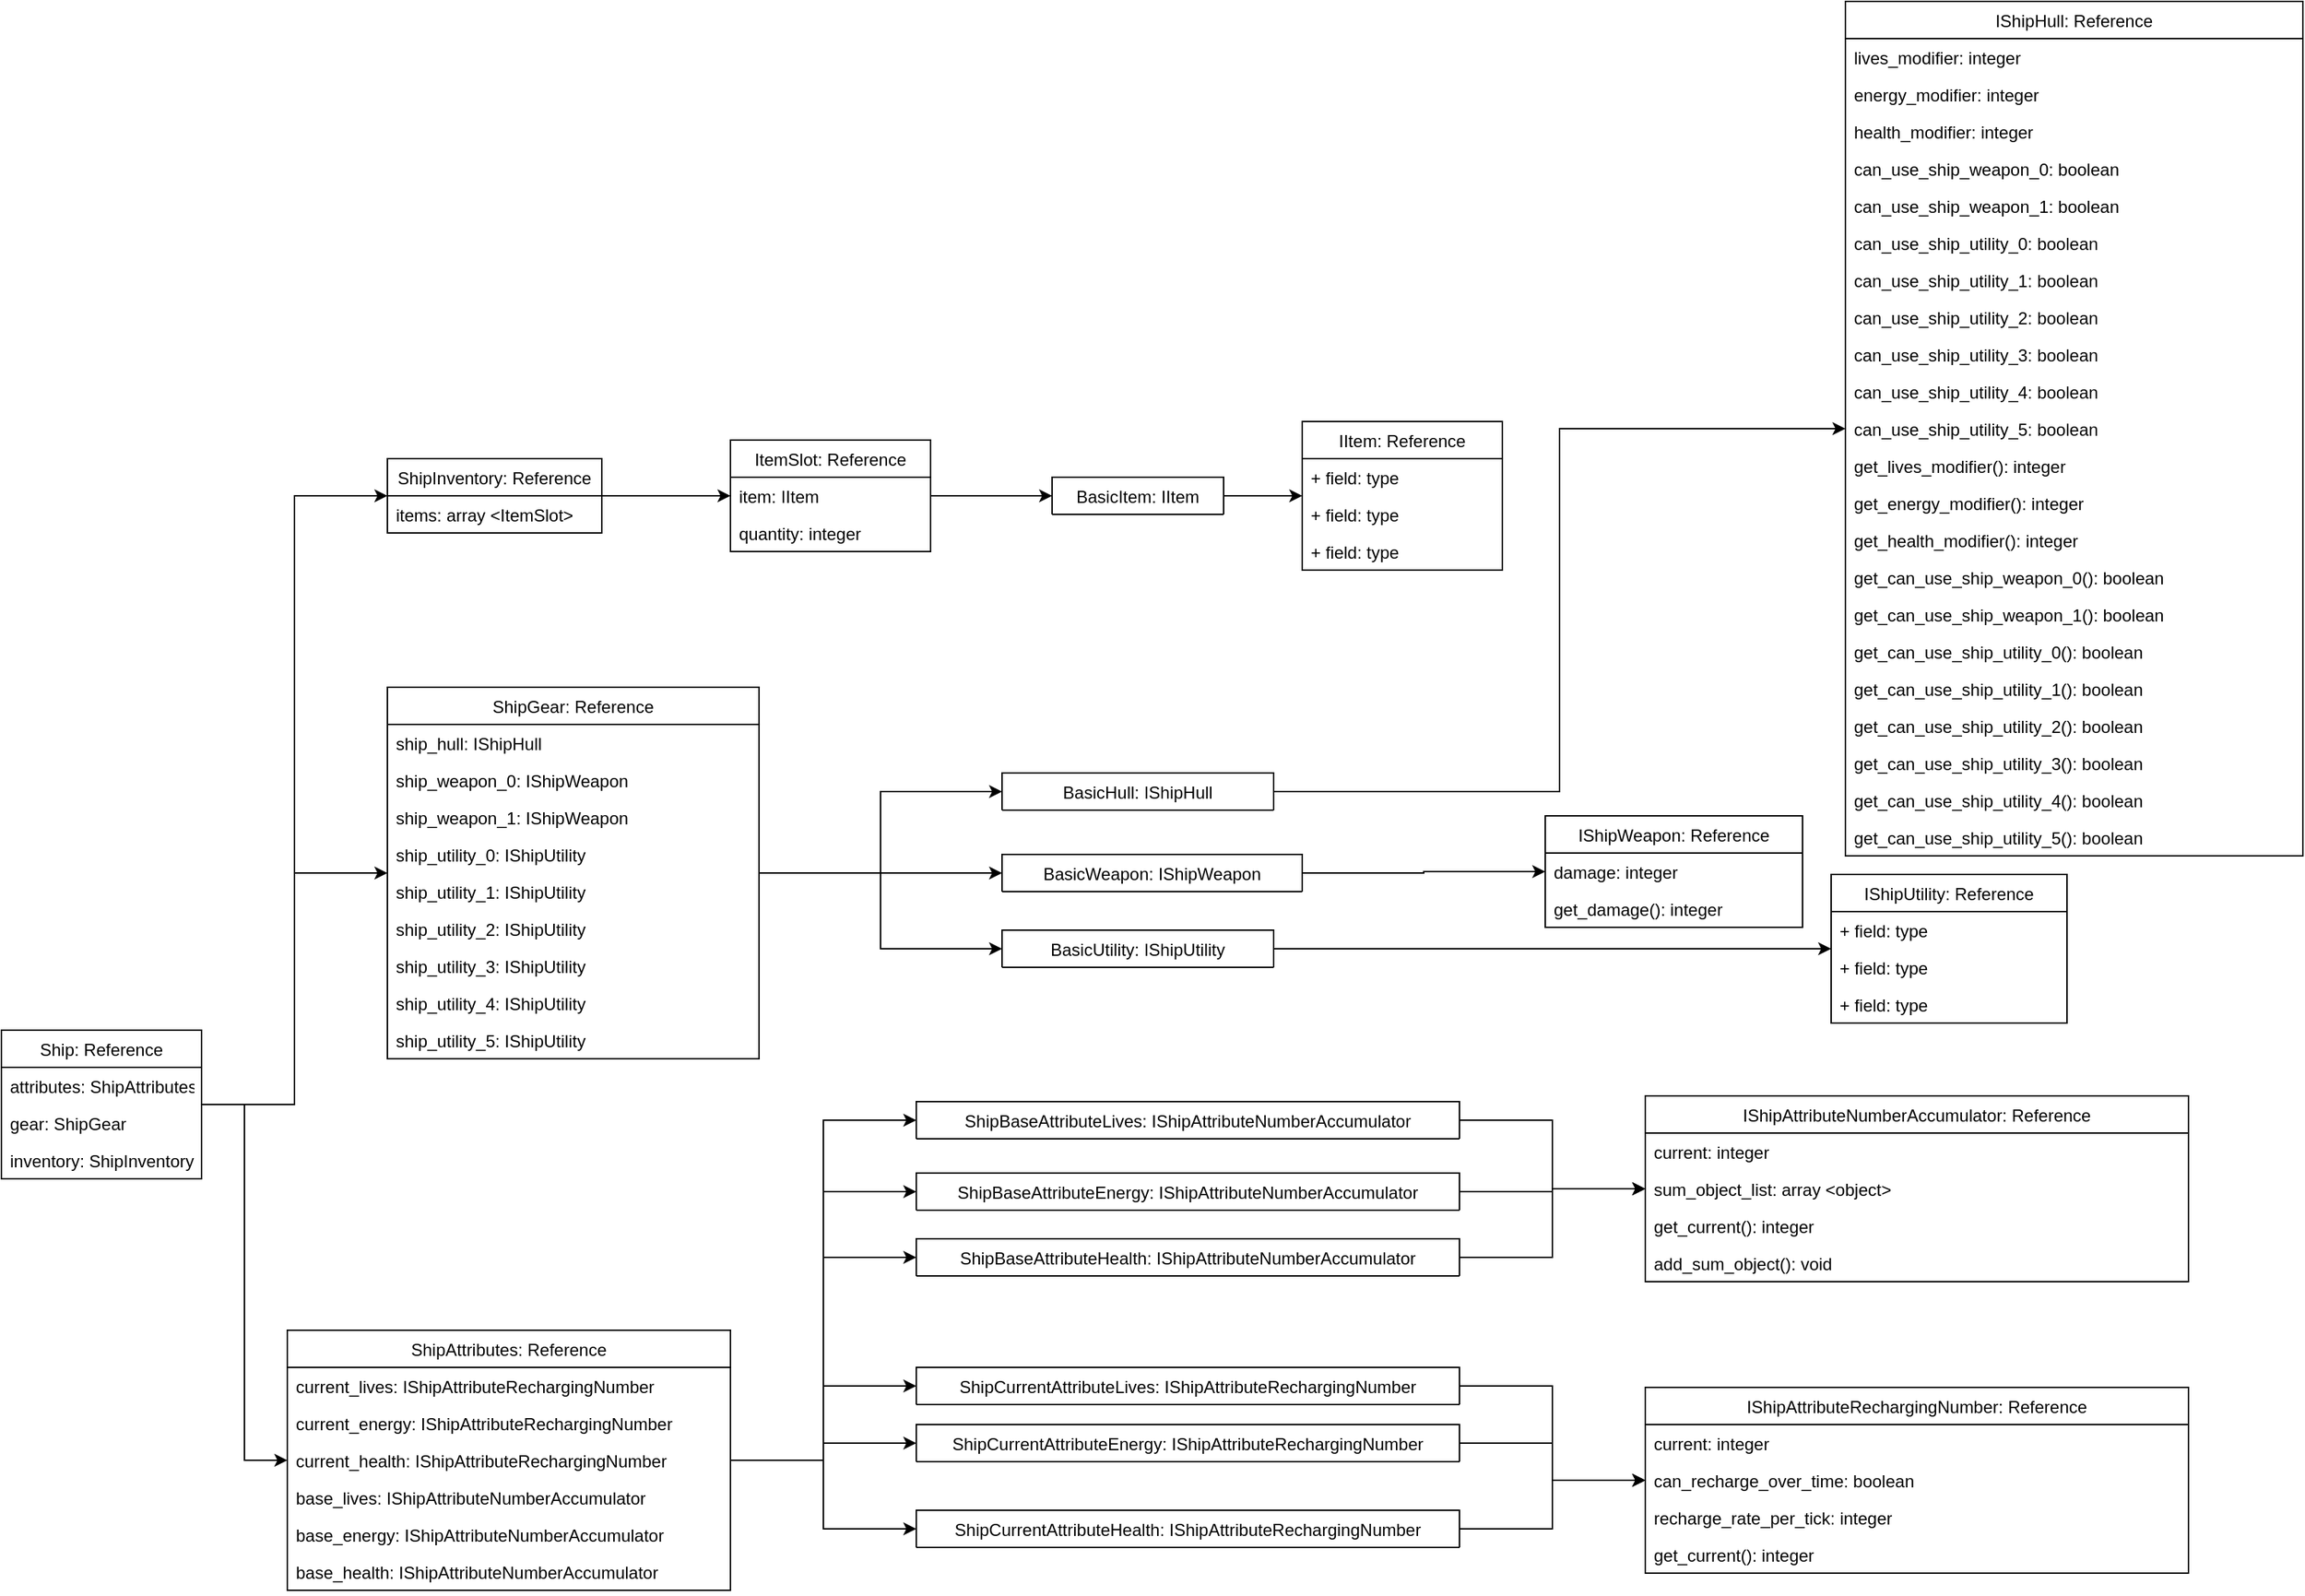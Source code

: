<mxfile version="14.1.8" type="device"><diagram id="8zqfVnAQ-ARmHj-gf_6t" name="Page-1"><mxGraphModel dx="1086" dy="2066" grid="1" gridSize="10" guides="1" tooltips="1" connect="1" arrows="1" fold="1" page="1" pageScale="1" pageWidth="850" pageHeight="1100" math="0" shadow="0"><root><mxCell id="0"/><mxCell id="1" parent="0"/><mxCell id="THLZNy31nj5_MkAx_oi_-53" style="edgeStyle=orthogonalEdgeStyle;rounded=0;orthogonalLoop=1;jettySize=auto;html=1;exitX=1;exitY=0.5;exitDx=0;exitDy=0;entryX=0;entryY=0.5;entryDx=0;entryDy=0;" parent="1" source="THLZNy31nj5_MkAx_oi_-31" target="THLZNy31nj5_MkAx_oi_-37" edge="1"><mxGeometry relative="1" as="geometry"/></mxCell><mxCell id="THLZNy31nj5_MkAx_oi_-54" style="edgeStyle=orthogonalEdgeStyle;rounded=0;orthogonalLoop=1;jettySize=auto;html=1;exitX=1;exitY=0.5;exitDx=0;exitDy=0;entryX=0;entryY=0.5;entryDx=0;entryDy=0;" parent="1" source="THLZNy31nj5_MkAx_oi_-31" target="THLZNy31nj5_MkAx_oi_-41" edge="1"><mxGeometry relative="1" as="geometry"/></mxCell><mxCell id="THLZNy31nj5_MkAx_oi_-55" style="edgeStyle=orthogonalEdgeStyle;rounded=0;orthogonalLoop=1;jettySize=auto;html=1;exitX=1;exitY=0.5;exitDx=0;exitDy=0;entryX=0;entryY=0.5;entryDx=0;entryDy=0;" parent="1" source="THLZNy31nj5_MkAx_oi_-31" target="THLZNy31nj5_MkAx_oi_-45" edge="1"><mxGeometry relative="1" as="geometry"/></mxCell><mxCell id="THLZNy31nj5_MkAx_oi_-121" style="edgeStyle=orthogonalEdgeStyle;rounded=0;orthogonalLoop=1;jettySize=auto;html=1;exitX=1;exitY=0.5;exitDx=0;exitDy=0;entryX=0;entryY=0.5;entryDx=0;entryDy=0;" parent="1" source="THLZNy31nj5_MkAx_oi_-31" target="THLZNy31nj5_MkAx_oi_-106" edge="1"><mxGeometry relative="1" as="geometry"/></mxCell><mxCell id="THLZNy31nj5_MkAx_oi_-122" style="edgeStyle=orthogonalEdgeStyle;rounded=0;orthogonalLoop=1;jettySize=auto;html=1;exitX=1;exitY=0.5;exitDx=0;exitDy=0;entryX=0;entryY=0.5;entryDx=0;entryDy=0;" parent="1" source="THLZNy31nj5_MkAx_oi_-31" target="THLZNy31nj5_MkAx_oi_-111" edge="1"><mxGeometry relative="1" as="geometry"/></mxCell><mxCell id="THLZNy31nj5_MkAx_oi_-123" style="edgeStyle=orthogonalEdgeStyle;rounded=0;orthogonalLoop=1;jettySize=auto;html=1;exitX=1;exitY=0.5;exitDx=0;exitDy=0;entryX=0;entryY=0.5;entryDx=0;entryDy=0;" parent="1" source="THLZNy31nj5_MkAx_oi_-31" target="THLZNy31nj5_MkAx_oi_-116" edge="1"><mxGeometry relative="1" as="geometry"/></mxCell><mxCell id="THLZNy31nj5_MkAx_oi_-31" value="ShipAttributes: Reference" style="swimlane;fontStyle=0;childLayout=stackLayout;horizontal=1;startSize=26;fillColor=none;horizontalStack=0;resizeParent=1;resizeParentMax=0;resizeLast=0;collapsible=1;marginBottom=0;" parent="1" vertex="1"><mxGeometry x="250" y="240" width="310" height="182" as="geometry"><mxRectangle x="250" y="240" width="170" height="26" as="alternateBounds"/></mxGeometry></mxCell><mxCell id="THLZNy31nj5_MkAx_oi_-32" value="current_lives: IShipAttributeRechargingNumber" style="text;strokeColor=none;fillColor=none;align=left;verticalAlign=top;spacingLeft=4;spacingRight=4;overflow=hidden;rotatable=0;points=[[0,0.5],[1,0.5]];portConstraint=eastwest;" parent="THLZNy31nj5_MkAx_oi_-31" vertex="1"><mxGeometry y="26" width="310" height="26" as="geometry"/></mxCell><mxCell id="THLZNy31nj5_MkAx_oi_-33" value="current_energy: IShipAttributeRechargingNumber" style="text;strokeColor=none;fillColor=none;align=left;verticalAlign=top;spacingLeft=4;spacingRight=4;overflow=hidden;rotatable=0;points=[[0,0.5],[1,0.5]];portConstraint=eastwest;" parent="THLZNy31nj5_MkAx_oi_-31" vertex="1"><mxGeometry y="52" width="310" height="26" as="geometry"/></mxCell><mxCell id="THLZNy31nj5_MkAx_oi_-34" value="current_health: IShipAttributeRechargingNumber" style="text;strokeColor=none;fillColor=none;align=left;verticalAlign=top;spacingLeft=4;spacingRight=4;overflow=hidden;rotatable=0;points=[[0,0.5],[1,0.5]];portConstraint=eastwest;" parent="THLZNy31nj5_MkAx_oi_-31" vertex="1"><mxGeometry y="78" width="310" height="26" as="geometry"/></mxCell><mxCell id="THLZNy31nj5_MkAx_oi_-88" value="base_lives: IShipAttributeNumberAccumulator" style="text;strokeColor=none;fillColor=none;align=left;verticalAlign=top;spacingLeft=4;spacingRight=4;overflow=hidden;rotatable=0;points=[[0,0.5],[1,0.5]];portConstraint=eastwest;" parent="THLZNy31nj5_MkAx_oi_-31" vertex="1"><mxGeometry y="104" width="310" height="26" as="geometry"/></mxCell><mxCell id="THLZNy31nj5_MkAx_oi_-89" value="base_energy: IShipAttributeNumberAccumulator" style="text;strokeColor=none;fillColor=none;align=left;verticalAlign=top;spacingLeft=4;spacingRight=4;overflow=hidden;rotatable=0;points=[[0,0.5],[1,0.5]];portConstraint=eastwest;" parent="THLZNy31nj5_MkAx_oi_-31" vertex="1"><mxGeometry y="130" width="310" height="26" as="geometry"/></mxCell><mxCell id="THLZNy31nj5_MkAx_oi_-90" value="base_health: IShipAttributeNumberAccumulator" style="text;strokeColor=none;fillColor=none;align=left;verticalAlign=top;spacingLeft=4;spacingRight=4;overflow=hidden;rotatable=0;points=[[0,0.5],[1,0.5]];portConstraint=eastwest;" parent="THLZNy31nj5_MkAx_oi_-31" vertex="1"><mxGeometry y="156" width="310" height="26" as="geometry"/></mxCell><mxCell id="THLZNy31nj5_MkAx_oi_-85" style="edgeStyle=orthogonalEdgeStyle;rounded=0;orthogonalLoop=1;jettySize=auto;html=1;exitX=1;exitY=0.5;exitDx=0;exitDy=0;entryX=0;entryY=0.5;entryDx=0;entryDy=0;" parent="1" source="THLZNy31nj5_MkAx_oi_-37" target="THLZNy31nj5_MkAx_oi_-66" edge="1"><mxGeometry relative="1" as="geometry"/></mxCell><mxCell id="THLZNy31nj5_MkAx_oi_-86" style="edgeStyle=orthogonalEdgeStyle;rounded=0;orthogonalLoop=1;jettySize=auto;html=1;exitX=1;exitY=0.5;exitDx=0;exitDy=0;entryX=0;entryY=0.5;entryDx=0;entryDy=0;" parent="1" source="THLZNy31nj5_MkAx_oi_-41" target="THLZNy31nj5_MkAx_oi_-66" edge="1"><mxGeometry relative="1" as="geometry"/></mxCell><mxCell id="THLZNy31nj5_MkAx_oi_-87" style="edgeStyle=orthogonalEdgeStyle;rounded=0;orthogonalLoop=1;jettySize=auto;html=1;exitX=1;exitY=0.5;exitDx=0;exitDy=0;entryX=0;entryY=0.5;entryDx=0;entryDy=0;" parent="1" source="THLZNy31nj5_MkAx_oi_-45" target="THLZNy31nj5_MkAx_oi_-66" edge="1"><mxGeometry relative="1" as="geometry"/></mxCell><mxCell id="THLZNy31nj5_MkAx_oi_-50" style="edgeStyle=orthogonalEdgeStyle;rounded=0;orthogonalLoop=1;jettySize=auto;html=1;exitX=1;exitY=0.5;exitDx=0;exitDy=0;entryX=0;entryY=0.5;entryDx=0;entryDy=0;" parent="1" source="THLZNy31nj5_MkAx_oi_-19" target="THLZNy31nj5_MkAx_oi_-23" edge="1"><mxGeometry relative="1" as="geometry"/></mxCell><mxCell id="THLZNy31nj5_MkAx_oi_-51" style="edgeStyle=orthogonalEdgeStyle;rounded=0;orthogonalLoop=1;jettySize=auto;html=1;exitX=1;exitY=0.5;exitDx=0;exitDy=0;entryX=0;entryY=0.5;entryDx=0;entryDy=0;" parent="1" source="THLZNy31nj5_MkAx_oi_-19" target="THLZNy31nj5_MkAx_oi_-27" edge="1"><mxGeometry relative="1" as="geometry"/></mxCell><mxCell id="THLZNy31nj5_MkAx_oi_-52" style="edgeStyle=orthogonalEdgeStyle;rounded=0;orthogonalLoop=1;jettySize=auto;html=1;exitX=1;exitY=0.5;exitDx=0;exitDy=0;entryX=0;entryY=0.5;entryDx=0;entryDy=0;" parent="1" source="THLZNy31nj5_MkAx_oi_-19" target="THLZNy31nj5_MkAx_oi_-31" edge="1"><mxGeometry relative="1" as="geometry"/></mxCell><mxCell id="THLZNy31nj5_MkAx_oi_-19" value="Ship: Reference" style="swimlane;fontStyle=0;childLayout=stackLayout;horizontal=1;startSize=26;fillColor=none;horizontalStack=0;resizeParent=1;resizeParentMax=0;resizeLast=0;collapsible=1;marginBottom=0;" parent="1" vertex="1"><mxGeometry x="50" y="30" width="140" height="104" as="geometry"><mxRectangle x="50" y="30" width="60" height="26" as="alternateBounds"/></mxGeometry></mxCell><mxCell id="THLZNy31nj5_MkAx_oi_-20" value="attributes: ShipAttributes" style="text;strokeColor=none;fillColor=none;align=left;verticalAlign=top;spacingLeft=4;spacingRight=4;overflow=hidden;rotatable=0;points=[[0,0.5],[1,0.5]];portConstraint=eastwest;" parent="THLZNy31nj5_MkAx_oi_-19" vertex="1"><mxGeometry y="26" width="140" height="26" as="geometry"/></mxCell><mxCell id="THLZNy31nj5_MkAx_oi_-21" value="gear: ShipGear" style="text;strokeColor=none;fillColor=none;align=left;verticalAlign=top;spacingLeft=4;spacingRight=4;overflow=hidden;rotatable=0;points=[[0,0.5],[1,0.5]];portConstraint=eastwest;" parent="THLZNy31nj5_MkAx_oi_-19" vertex="1"><mxGeometry y="52" width="140" height="26" as="geometry"/></mxCell><mxCell id="THLZNy31nj5_MkAx_oi_-22" value="inventory: ShipInventory" style="text;strokeColor=none;fillColor=none;align=left;verticalAlign=top;spacingLeft=4;spacingRight=4;overflow=hidden;rotatable=0;points=[[0,0.5],[1,0.5]];portConstraint=eastwest;" parent="THLZNy31nj5_MkAx_oi_-19" vertex="1"><mxGeometry y="78" width="140" height="26" as="geometry"/></mxCell><mxCell id="THLZNy31nj5_MkAx_oi_-124" style="edgeStyle=orthogonalEdgeStyle;rounded=0;orthogonalLoop=1;jettySize=auto;html=1;exitX=1;exitY=0.5;exitDx=0;exitDy=0;entryX=0;entryY=0.5;entryDx=0;entryDy=0;" parent="1" source="THLZNy31nj5_MkAx_oi_-106" target="THLZNy31nj5_MkAx_oi_-76" edge="1"><mxGeometry relative="1" as="geometry"/></mxCell><mxCell id="THLZNy31nj5_MkAx_oi_-125" style="edgeStyle=orthogonalEdgeStyle;rounded=0;orthogonalLoop=1;jettySize=auto;html=1;exitX=1;exitY=0.5;exitDx=0;exitDy=0;entryX=0;entryY=0.5;entryDx=0;entryDy=0;" parent="1" source="THLZNy31nj5_MkAx_oi_-111" target="THLZNy31nj5_MkAx_oi_-76" edge="1"><mxGeometry relative="1" as="geometry"/></mxCell><mxCell id="THLZNy31nj5_MkAx_oi_-126" style="edgeStyle=orthogonalEdgeStyle;rounded=0;orthogonalLoop=1;jettySize=auto;html=1;exitX=1;exitY=0.5;exitDx=0;exitDy=0;entryX=0;entryY=0.5;entryDx=0;entryDy=0;" parent="1" source="THLZNy31nj5_MkAx_oi_-116" target="THLZNy31nj5_MkAx_oi_-76" edge="1"><mxGeometry relative="1" as="geometry"/></mxCell><mxCell id="THLZNy31nj5_MkAx_oi_-45" value="ShipCurrentAttributeHealth: IShipAttributeRechargingNumber" style="swimlane;fontStyle=0;childLayout=stackLayout;horizontal=1;startSize=26;fillColor=none;horizontalStack=0;resizeParent=1;resizeParentMax=0;resizeLast=0;collapsible=1;marginBottom=0;" parent="1" vertex="1" collapsed="1"><mxGeometry x="690" y="366" width="380" height="26" as="geometry"><mxRectangle x="690" y="498" width="380" height="104" as="alternateBounds"/></mxGeometry></mxCell><mxCell id="THLZNy31nj5_MkAx_oi_-46" value="+ field: type" style="text;strokeColor=none;fillColor=none;align=left;verticalAlign=top;spacingLeft=4;spacingRight=4;overflow=hidden;rotatable=0;points=[[0,0.5],[1,0.5]];portConstraint=eastwest;" parent="THLZNy31nj5_MkAx_oi_-45" vertex="1"><mxGeometry y="26" width="380" height="26" as="geometry"/></mxCell><mxCell id="THLZNy31nj5_MkAx_oi_-47" value="+ field: type" style="text;strokeColor=none;fillColor=none;align=left;verticalAlign=top;spacingLeft=4;spacingRight=4;overflow=hidden;rotatable=0;points=[[0,0.5],[1,0.5]];portConstraint=eastwest;" parent="THLZNy31nj5_MkAx_oi_-45" vertex="1"><mxGeometry y="52" width="380" height="26" as="geometry"/></mxCell><mxCell id="THLZNy31nj5_MkAx_oi_-48" value="+ field: type" style="text;strokeColor=none;fillColor=none;align=left;verticalAlign=top;spacingLeft=4;spacingRight=4;overflow=hidden;rotatable=0;points=[[0,0.5],[1,0.5]];portConstraint=eastwest;" parent="THLZNy31nj5_MkAx_oi_-45" vertex="1"><mxGeometry y="78" width="380" height="26" as="geometry"/></mxCell><mxCell id="THLZNy31nj5_MkAx_oi_-41" value="ShipCurrentAttributeEnergy: IShipAttributeRechargingNumber" style="swimlane;fontStyle=0;childLayout=stackLayout;horizontal=1;startSize=26;fillColor=none;horizontalStack=0;resizeParent=1;resizeParentMax=0;resizeLast=0;collapsible=1;marginBottom=0;" parent="1" vertex="1" collapsed="1"><mxGeometry x="690" y="306" width="380" height="26" as="geometry"><mxRectangle x="690" y="320" width="380" height="104" as="alternateBounds"/></mxGeometry></mxCell><mxCell id="THLZNy31nj5_MkAx_oi_-42" value="+ field: type" style="text;strokeColor=none;fillColor=none;align=left;verticalAlign=top;spacingLeft=4;spacingRight=4;overflow=hidden;rotatable=0;points=[[0,0.5],[1,0.5]];portConstraint=eastwest;" parent="THLZNy31nj5_MkAx_oi_-41" vertex="1"><mxGeometry y="26" width="380" height="26" as="geometry"/></mxCell><mxCell id="THLZNy31nj5_MkAx_oi_-43" value="+ field: type" style="text;strokeColor=none;fillColor=none;align=left;verticalAlign=top;spacingLeft=4;spacingRight=4;overflow=hidden;rotatable=0;points=[[0,0.5],[1,0.5]];portConstraint=eastwest;" parent="THLZNy31nj5_MkAx_oi_-41" vertex="1"><mxGeometry y="52" width="380" height="26" as="geometry"/></mxCell><mxCell id="THLZNy31nj5_MkAx_oi_-44" value="+ field: type" style="text;strokeColor=none;fillColor=none;align=left;verticalAlign=top;spacingLeft=4;spacingRight=4;overflow=hidden;rotatable=0;points=[[0,0.5],[1,0.5]];portConstraint=eastwest;" parent="THLZNy31nj5_MkAx_oi_-41" vertex="1"><mxGeometry y="78" width="380" height="26" as="geometry"/></mxCell><mxCell id="THLZNy31nj5_MkAx_oi_-37" value="ShipCurrentAttributeLives: IShipAttributeRechargingNumber" style="swimlane;fontStyle=0;childLayout=stackLayout;horizontal=1;startSize=26;fillColor=none;horizontalStack=0;resizeParent=1;resizeParentMax=0;resizeLast=0;collapsible=1;marginBottom=0;" parent="1" vertex="1" collapsed="1"><mxGeometry x="690" y="266" width="380" height="26" as="geometry"><mxRectangle x="690" y="158" width="380" height="104" as="alternateBounds"/></mxGeometry></mxCell><mxCell id="THLZNy31nj5_MkAx_oi_-38" value="+ field: type" style="text;strokeColor=none;fillColor=none;align=left;verticalAlign=top;spacingLeft=4;spacingRight=4;overflow=hidden;rotatable=0;points=[[0,0.5],[1,0.5]];portConstraint=eastwest;" parent="THLZNy31nj5_MkAx_oi_-37" vertex="1"><mxGeometry y="26" width="380" height="26" as="geometry"/></mxCell><mxCell id="THLZNy31nj5_MkAx_oi_-39" value="+ field: type" style="text;strokeColor=none;fillColor=none;align=left;verticalAlign=top;spacingLeft=4;spacingRight=4;overflow=hidden;rotatable=0;points=[[0,0.5],[1,0.5]];portConstraint=eastwest;" parent="THLZNy31nj5_MkAx_oi_-37" vertex="1"><mxGeometry y="52" width="380" height="26" as="geometry"/></mxCell><mxCell id="THLZNy31nj5_MkAx_oi_-40" value="+ field: type" style="text;strokeColor=none;fillColor=none;align=left;verticalAlign=top;spacingLeft=4;spacingRight=4;overflow=hidden;rotatable=0;points=[[0,0.5],[1,0.5]];portConstraint=eastwest;" parent="THLZNy31nj5_MkAx_oi_-37" vertex="1"><mxGeometry y="78" width="380" height="26" as="geometry"/></mxCell><mxCell id="THLZNy31nj5_MkAx_oi_-76" value="IShipAttributeNumberAccumulator: Reference" style="swimlane;fontStyle=0;childLayout=stackLayout;horizontal=1;startSize=26;fillColor=none;horizontalStack=0;resizeParent=1;resizeParentMax=0;resizeLast=0;collapsible=1;marginBottom=0;" parent="1" vertex="1"><mxGeometry x="1200" y="76" width="380" height="130" as="geometry"><mxRectangle x="1200" y="76" width="380" height="26" as="alternateBounds"/></mxGeometry></mxCell><mxCell id="THLZNy31nj5_MkAx_oi_-157" value="current: integer" style="text;strokeColor=none;fillColor=none;align=left;verticalAlign=top;spacingLeft=4;spacingRight=4;overflow=hidden;rotatable=0;points=[[0,0.5],[1,0.5]];portConstraint=eastwest;" parent="THLZNy31nj5_MkAx_oi_-76" vertex="1"><mxGeometry y="26" width="380" height="26" as="geometry"/></mxCell><mxCell id="THLZNy31nj5_MkAx_oi_-77" value="sum_object_list: array &lt;object&gt;" style="text;strokeColor=none;fillColor=none;align=left;verticalAlign=top;spacingLeft=4;spacingRight=4;overflow=hidden;rotatable=0;points=[[0,0.5],[1,0.5]];portConstraint=eastwest;" parent="THLZNy31nj5_MkAx_oi_-76" vertex="1"><mxGeometry y="52" width="380" height="26" as="geometry"/></mxCell><mxCell id="THLZNy31nj5_MkAx_oi_-79" value="get_current(): integer" style="text;strokeColor=none;fillColor=none;align=left;verticalAlign=top;spacingLeft=4;spacingRight=4;overflow=hidden;rotatable=0;points=[[0,0.5],[1,0.5]];portConstraint=eastwest;" parent="THLZNy31nj5_MkAx_oi_-76" vertex="1"><mxGeometry y="78" width="380" height="26" as="geometry"/></mxCell><mxCell id="THLZNy31nj5_MkAx_oi_-80" value="add_sum_object(): void" style="text;strokeColor=none;fillColor=none;align=left;verticalAlign=top;spacingLeft=4;spacingRight=4;overflow=hidden;rotatable=0;points=[[0,0.5],[1,0.5]];portConstraint=eastwest;" parent="THLZNy31nj5_MkAx_oi_-76" vertex="1"><mxGeometry y="104" width="380" height="26" as="geometry"/></mxCell><mxCell id="THLZNy31nj5_MkAx_oi_-106" value="ShipBaseAttributeHealth: IShipAttributeNumberAccumulator" style="swimlane;fontStyle=0;childLayout=stackLayout;horizontal=1;startSize=26;fillColor=none;horizontalStack=0;resizeParent=1;resizeParentMax=0;resizeLast=0;collapsible=1;marginBottom=0;" parent="1" vertex="1" collapsed="1"><mxGeometry x="690" y="176" width="380" height="26" as="geometry"><mxRectangle x="690" y="-280" width="380" height="104" as="alternateBounds"/></mxGeometry></mxCell><mxCell id="THLZNy31nj5_MkAx_oi_-107" value="+ field: type" style="text;strokeColor=none;fillColor=none;align=left;verticalAlign=top;spacingLeft=4;spacingRight=4;overflow=hidden;rotatable=0;points=[[0,0.5],[1,0.5]];portConstraint=eastwest;" parent="THLZNy31nj5_MkAx_oi_-106" vertex="1"><mxGeometry y="26" width="380" height="26" as="geometry"/></mxCell><mxCell id="THLZNy31nj5_MkAx_oi_-108" value="+ field: type" style="text;strokeColor=none;fillColor=none;align=left;verticalAlign=top;spacingLeft=4;spacingRight=4;overflow=hidden;rotatable=0;points=[[0,0.5],[1,0.5]];portConstraint=eastwest;" parent="THLZNy31nj5_MkAx_oi_-106" vertex="1"><mxGeometry y="52" width="380" height="26" as="geometry"/></mxCell><mxCell id="THLZNy31nj5_MkAx_oi_-109" value="+ field: type" style="text;strokeColor=none;fillColor=none;align=left;verticalAlign=top;spacingLeft=4;spacingRight=4;overflow=hidden;rotatable=0;points=[[0,0.5],[1,0.5]];portConstraint=eastwest;" parent="THLZNy31nj5_MkAx_oi_-106" vertex="1"><mxGeometry y="78" width="380" height="26" as="geometry"/></mxCell><mxCell id="THLZNy31nj5_MkAx_oi_-111" value="ShipBaseAttributeEnergy: IShipAttributeNumberAccumulator" style="swimlane;fontStyle=0;childLayout=stackLayout;horizontal=1;startSize=26;fillColor=none;horizontalStack=0;resizeParent=1;resizeParentMax=0;resizeLast=0;collapsible=1;marginBottom=0;" parent="1" vertex="1" collapsed="1"><mxGeometry x="690" y="130" width="380" height="26" as="geometry"><mxRectangle x="690" y="-420" width="380" height="104" as="alternateBounds"/></mxGeometry></mxCell><mxCell id="THLZNy31nj5_MkAx_oi_-112" value="+ field: type" style="text;strokeColor=none;fillColor=none;align=left;verticalAlign=top;spacingLeft=4;spacingRight=4;overflow=hidden;rotatable=0;points=[[0,0.5],[1,0.5]];portConstraint=eastwest;" parent="THLZNy31nj5_MkAx_oi_-111" vertex="1"><mxGeometry y="26" width="380" height="26" as="geometry"/></mxCell><mxCell id="THLZNy31nj5_MkAx_oi_-113" value="+ field: type" style="text;strokeColor=none;fillColor=none;align=left;verticalAlign=top;spacingLeft=4;spacingRight=4;overflow=hidden;rotatable=0;points=[[0,0.5],[1,0.5]];portConstraint=eastwest;" parent="THLZNy31nj5_MkAx_oi_-111" vertex="1"><mxGeometry y="52" width="380" height="26" as="geometry"/></mxCell><mxCell id="THLZNy31nj5_MkAx_oi_-114" value="+ field: type" style="text;strokeColor=none;fillColor=none;align=left;verticalAlign=top;spacingLeft=4;spacingRight=4;overflow=hidden;rotatable=0;points=[[0,0.5],[1,0.5]];portConstraint=eastwest;" parent="THLZNy31nj5_MkAx_oi_-111" vertex="1"><mxGeometry y="78" width="380" height="26" as="geometry"/></mxCell><mxCell id="THLZNy31nj5_MkAx_oi_-116" value="ShipBaseAttributeLives: IShipAttributeNumberAccumulator" style="swimlane;fontStyle=0;childLayout=stackLayout;horizontal=1;startSize=26;fillColor=none;horizontalStack=0;resizeParent=1;resizeParentMax=0;resizeLast=0;collapsible=1;marginBottom=0;" parent="1" vertex="1" collapsed="1"><mxGeometry x="690" y="80" width="380" height="26" as="geometry"><mxRectangle x="690" y="-560" width="380" height="104" as="alternateBounds"/></mxGeometry></mxCell><mxCell id="THLZNy31nj5_MkAx_oi_-117" value="+ field: type" style="text;strokeColor=none;fillColor=none;align=left;verticalAlign=top;spacingLeft=4;spacingRight=4;overflow=hidden;rotatable=0;points=[[0,0.5],[1,0.5]];portConstraint=eastwest;" parent="THLZNy31nj5_MkAx_oi_-116" vertex="1"><mxGeometry y="26" width="380" height="26" as="geometry"/></mxCell><mxCell id="THLZNy31nj5_MkAx_oi_-118" value="+ field: type" style="text;strokeColor=none;fillColor=none;align=left;verticalAlign=top;spacingLeft=4;spacingRight=4;overflow=hidden;rotatable=0;points=[[0,0.5],[1,0.5]];portConstraint=eastwest;" parent="THLZNy31nj5_MkAx_oi_-116" vertex="1"><mxGeometry y="52" width="380" height="26" as="geometry"/></mxCell><mxCell id="THLZNy31nj5_MkAx_oi_-119" value="+ field: type" style="text;strokeColor=none;fillColor=none;align=left;verticalAlign=top;spacingLeft=4;spacingRight=4;overflow=hidden;rotatable=0;points=[[0,0.5],[1,0.5]];portConstraint=eastwest;" parent="THLZNy31nj5_MkAx_oi_-116" vertex="1"><mxGeometry y="78" width="380" height="26" as="geometry"/></mxCell><mxCell id="THLZNy31nj5_MkAx_oi_-66" value="IShipAttributeRechargingNumber: Reference" style="swimlane;fontStyle=0;childLayout=stackLayout;horizontal=1;startSize=26;fillColor=none;horizontalStack=0;resizeParent=1;resizeParentMax=0;resizeLast=0;collapsible=1;marginBottom=0;" parent="1" vertex="1"><mxGeometry x="1200" y="280" width="380" height="130" as="geometry"><mxRectangle x="1200" y="366" width="380" height="26" as="alternateBounds"/></mxGeometry></mxCell><mxCell id="THLZNy31nj5_MkAx_oi_-158" value="current: integer" style="text;strokeColor=none;fillColor=none;align=left;verticalAlign=top;spacingLeft=4;spacingRight=4;overflow=hidden;rotatable=0;points=[[0,0.5],[1,0.5]];portConstraint=eastwest;" parent="THLZNy31nj5_MkAx_oi_-66" vertex="1"><mxGeometry y="26" width="380" height="26" as="geometry"/></mxCell><mxCell id="THLZNy31nj5_MkAx_oi_-69" value="can_recharge_over_time: boolean" style="text;strokeColor=none;fillColor=none;align=left;verticalAlign=top;spacingLeft=4;spacingRight=4;overflow=hidden;rotatable=0;points=[[0,0.5],[1,0.5]];portConstraint=eastwest;" parent="THLZNy31nj5_MkAx_oi_-66" vertex="1"><mxGeometry y="52" width="380" height="26" as="geometry"/></mxCell><mxCell id="THLZNy31nj5_MkAx_oi_-70" value="recharge_rate_per_tick: integer" style="text;strokeColor=none;fillColor=none;align=left;verticalAlign=top;spacingLeft=4;spacingRight=4;overflow=hidden;rotatable=0;points=[[0,0.5],[1,0.5]];portConstraint=eastwest;" parent="THLZNy31nj5_MkAx_oi_-66" vertex="1"><mxGeometry y="78" width="380" height="26" as="geometry"/></mxCell><mxCell id="THLZNy31nj5_MkAx_oi_-159" value="get_current(): integer" style="text;strokeColor=none;fillColor=none;align=left;verticalAlign=top;spacingLeft=4;spacingRight=4;overflow=hidden;rotatable=0;points=[[0,0.5],[1,0.5]];portConstraint=eastwest;" parent="THLZNy31nj5_MkAx_oi_-66" vertex="1"><mxGeometry y="104" width="380" height="26" as="geometry"/></mxCell><mxCell id="fFfXEPsRiRDa8aExlGZM-11" style="edgeStyle=orthogonalEdgeStyle;rounded=0;orthogonalLoop=1;jettySize=auto;html=1;exitX=1;exitY=0.5;exitDx=0;exitDy=0;entryX=0;entryY=0.5;entryDx=0;entryDy=0;" parent="1" source="THLZNy31nj5_MkAx_oi_-175" target="THLZNy31nj5_MkAx_oi_-127" edge="1"><mxGeometry relative="1" as="geometry"/></mxCell><mxCell id="fFfXEPsRiRDa8aExlGZM-17" style="edgeStyle=orthogonalEdgeStyle;rounded=0;orthogonalLoop=1;jettySize=auto;html=1;exitX=1;exitY=0.5;exitDx=0;exitDy=0;entryX=0;entryY=0.5;entryDx=0;entryDy=0;" parent="1" source="THLZNy31nj5_MkAx_oi_-23" target="fFfXEPsRiRDa8aExlGZM-1" edge="1"><mxGeometry relative="1" as="geometry"/></mxCell><mxCell id="fFfXEPsRiRDa8aExlGZM-22" style="edgeStyle=orthogonalEdgeStyle;rounded=0;orthogonalLoop=1;jettySize=auto;html=1;exitX=1;exitY=0.5;exitDx=0;exitDy=0;entryX=0;entryY=0.5;entryDx=0;entryDy=0;" parent="1" source="fFfXEPsRiRDa8aExlGZM-1" target="fFfXEPsRiRDa8aExlGZM-18" edge="1"><mxGeometry relative="1" as="geometry"/></mxCell><mxCell id="fFfXEPsRiRDa8aExlGZM-14" style="edgeStyle=orthogonalEdgeStyle;rounded=0;orthogonalLoop=1;jettySize=auto;html=1;exitX=1;exitY=0.5;exitDx=0;exitDy=0;entryX=0;entryY=0.5;entryDx=0;entryDy=0;" parent="1" source="THLZNy31nj5_MkAx_oi_-27" target="THLZNy31nj5_MkAx_oi_-175" edge="1"><mxGeometry relative="1" as="geometry"/></mxCell><mxCell id="fFfXEPsRiRDa8aExlGZM-15" style="edgeStyle=orthogonalEdgeStyle;rounded=0;orthogonalLoop=1;jettySize=auto;html=1;exitX=1;exitY=0.5;exitDx=0;exitDy=0;entryX=0;entryY=0.5;entryDx=0;entryDy=0;" parent="1" source="THLZNy31nj5_MkAx_oi_-27" target="THLZNy31nj5_MkAx_oi_-188" edge="1"><mxGeometry relative="1" as="geometry"/></mxCell><mxCell id="fFfXEPsRiRDa8aExlGZM-16" style="edgeStyle=orthogonalEdgeStyle;rounded=0;orthogonalLoop=1;jettySize=auto;html=1;exitX=1;exitY=0.5;exitDx=0;exitDy=0;entryX=0;entryY=0.5;entryDx=0;entryDy=0;" parent="1" source="THLZNy31nj5_MkAx_oi_-27" target="THLZNy31nj5_MkAx_oi_-192" edge="1"><mxGeometry relative="1" as="geometry"/></mxCell><mxCell id="fFfXEPsRiRDa8aExlGZM-12" style="edgeStyle=orthogonalEdgeStyle;rounded=0;orthogonalLoop=1;jettySize=auto;html=1;exitX=1;exitY=0.5;exitDx=0;exitDy=0;entryX=0;entryY=0.5;entryDx=0;entryDy=0;" parent="1" source="THLZNy31nj5_MkAx_oi_-188" target="THLZNy31nj5_MkAx_oi_-153" edge="1"><mxGeometry relative="1" as="geometry"/></mxCell><mxCell id="fFfXEPsRiRDa8aExlGZM-13" style="edgeStyle=orthogonalEdgeStyle;rounded=0;orthogonalLoop=1;jettySize=auto;html=1;exitX=1;exitY=0.5;exitDx=0;exitDy=0;entryX=0;entryY=0.5;entryDx=0;entryDy=0;" parent="1" source="THLZNy31nj5_MkAx_oi_-192" target="THLZNy31nj5_MkAx_oi_-171" edge="1"><mxGeometry relative="1" as="geometry"/></mxCell><mxCell id="fFfXEPsRiRDa8aExlGZM-23" style="edgeStyle=orthogonalEdgeStyle;rounded=0;orthogonalLoop=1;jettySize=auto;html=1;exitX=1;exitY=0.5;exitDx=0;exitDy=0;entryX=0;entryY=0.5;entryDx=0;entryDy=0;" parent="1" source="fFfXEPsRiRDa8aExlGZM-18" target="fFfXEPsRiRDa8aExlGZM-5" edge="1"><mxGeometry relative="1" as="geometry"/></mxCell><mxCell id="THLZNy31nj5_MkAx_oi_-27" value="ShipGear: Reference" style="swimlane;fontStyle=0;childLayout=stackLayout;horizontal=1;startSize=26;fillColor=none;horizontalStack=0;resizeParent=1;resizeParentMax=0;resizeLast=0;collapsible=1;marginBottom=0;" parent="1" vertex="1"><mxGeometry x="320" y="-210" width="260" height="260" as="geometry"><mxRectangle x="320" y="-210" width="160" height="26" as="alternateBounds"/></mxGeometry></mxCell><mxCell id="THLZNy31nj5_MkAx_oi_-28" value="ship_hull: IShipHull" style="text;strokeColor=none;fillColor=none;align=left;verticalAlign=top;spacingLeft=4;spacingRight=4;overflow=hidden;rotatable=0;points=[[0,0.5],[1,0.5]];portConstraint=eastwest;" parent="THLZNy31nj5_MkAx_oi_-27" vertex="1"><mxGeometry y="26" width="260" height="26" as="geometry"/></mxCell><mxCell id="THLZNy31nj5_MkAx_oi_-29" value="ship_weapon_0: IShipWeapon" style="text;strokeColor=none;fillColor=none;align=left;verticalAlign=top;spacingLeft=4;spacingRight=4;overflow=hidden;rotatable=0;points=[[0,0.5],[1,0.5]];portConstraint=eastwest;" parent="THLZNy31nj5_MkAx_oi_-27" vertex="1"><mxGeometry y="52" width="260" height="26" as="geometry"/></mxCell><mxCell id="THLZNy31nj5_MkAx_oi_-30" value="ship_weapon_1: IShipWeapon" style="text;strokeColor=none;fillColor=none;align=left;verticalAlign=top;spacingLeft=4;spacingRight=4;overflow=hidden;rotatable=0;points=[[0,0.5],[1,0.5]];portConstraint=eastwest;" parent="THLZNy31nj5_MkAx_oi_-27" vertex="1"><mxGeometry y="78" width="260" height="26" as="geometry"/></mxCell><mxCell id="THLZNy31nj5_MkAx_oi_-137" value="ship_utility_0: IShipUtility" style="text;strokeColor=none;fillColor=none;align=left;verticalAlign=top;spacingLeft=4;spacingRight=4;overflow=hidden;rotatable=0;points=[[0,0.5],[1,0.5]];portConstraint=eastwest;" parent="THLZNy31nj5_MkAx_oi_-27" vertex="1"><mxGeometry y="104" width="260" height="26" as="geometry"/></mxCell><mxCell id="THLZNy31nj5_MkAx_oi_-138" value="ship_utility_1: IShipUtility" style="text;strokeColor=none;fillColor=none;align=left;verticalAlign=top;spacingLeft=4;spacingRight=4;overflow=hidden;rotatable=0;points=[[0,0.5],[1,0.5]];portConstraint=eastwest;" parent="THLZNy31nj5_MkAx_oi_-27" vertex="1"><mxGeometry y="130" width="260" height="26" as="geometry"/></mxCell><mxCell id="THLZNy31nj5_MkAx_oi_-139" value="ship_utility_2: IShipUtility" style="text;strokeColor=none;fillColor=none;align=left;verticalAlign=top;spacingLeft=4;spacingRight=4;overflow=hidden;rotatable=0;points=[[0,0.5],[1,0.5]];portConstraint=eastwest;" parent="THLZNy31nj5_MkAx_oi_-27" vertex="1"><mxGeometry y="156" width="260" height="26" as="geometry"/></mxCell><mxCell id="THLZNy31nj5_MkAx_oi_-140" value="ship_utility_3: IShipUtility" style="text;strokeColor=none;fillColor=none;align=left;verticalAlign=top;spacingLeft=4;spacingRight=4;overflow=hidden;rotatable=0;points=[[0,0.5],[1,0.5]];portConstraint=eastwest;" parent="THLZNy31nj5_MkAx_oi_-27" vertex="1"><mxGeometry y="182" width="260" height="26" as="geometry"/></mxCell><mxCell id="THLZNy31nj5_MkAx_oi_-141" value="ship_utility_4: IShipUtility" style="text;strokeColor=none;fillColor=none;align=left;verticalAlign=top;spacingLeft=4;spacingRight=4;overflow=hidden;rotatable=0;points=[[0,0.5],[1,0.5]];portConstraint=eastwest;" parent="THLZNy31nj5_MkAx_oi_-27" vertex="1"><mxGeometry y="208" width="260" height="26" as="geometry"/></mxCell><mxCell id="THLZNy31nj5_MkAx_oi_-142" value="ship_utility_5: IShipUtility" style="text;strokeColor=none;fillColor=none;align=left;verticalAlign=top;spacingLeft=4;spacingRight=4;overflow=hidden;rotatable=0;points=[[0,0.5],[1,0.5]];portConstraint=eastwest;" parent="THLZNy31nj5_MkAx_oi_-27" vertex="1"><mxGeometry y="234" width="260" height="26" as="geometry"/></mxCell><mxCell id="THLZNy31nj5_MkAx_oi_-192" value="BasicUtility: IShipUtility" style="swimlane;fontStyle=0;childLayout=stackLayout;horizontal=1;startSize=26;fillColor=none;horizontalStack=0;resizeParent=1;resizeParentMax=0;resizeLast=0;collapsible=1;marginBottom=0;" parent="1" vertex="1" collapsed="1"><mxGeometry x="750" y="-40" width="190" height="26" as="geometry"><mxRectangle x="760" y="-320" width="140" height="104" as="alternateBounds"/></mxGeometry></mxCell><mxCell id="THLZNy31nj5_MkAx_oi_-193" value="+ field: type" style="text;strokeColor=none;fillColor=none;align=left;verticalAlign=top;spacingLeft=4;spacingRight=4;overflow=hidden;rotatable=0;points=[[0,0.5],[1,0.5]];portConstraint=eastwest;" parent="THLZNy31nj5_MkAx_oi_-192" vertex="1"><mxGeometry y="26" width="190" height="26" as="geometry"/></mxCell><mxCell id="THLZNy31nj5_MkAx_oi_-194" value="+ field: type" style="text;strokeColor=none;fillColor=none;align=left;verticalAlign=top;spacingLeft=4;spacingRight=4;overflow=hidden;rotatable=0;points=[[0,0.5],[1,0.5]];portConstraint=eastwest;" parent="THLZNy31nj5_MkAx_oi_-192" vertex="1"><mxGeometry y="52" width="190" height="26" as="geometry"/></mxCell><mxCell id="THLZNy31nj5_MkAx_oi_-195" value="+ field: type" style="text;strokeColor=none;fillColor=none;align=left;verticalAlign=top;spacingLeft=4;spacingRight=4;overflow=hidden;rotatable=0;points=[[0,0.5],[1,0.5]];portConstraint=eastwest;" parent="THLZNy31nj5_MkAx_oi_-192" vertex="1"><mxGeometry y="78" width="190" height="26" as="geometry"/></mxCell><mxCell id="THLZNy31nj5_MkAx_oi_-175" value="BasicHull: IShipHull" style="swimlane;fontStyle=0;childLayout=stackLayout;horizontal=1;startSize=26;fillColor=none;horizontalStack=0;resizeParent=1;resizeParentMax=0;resizeLast=0;collapsible=1;marginBottom=0;" parent="1" vertex="1" collapsed="1"><mxGeometry x="750" y="-150" width="190" height="26" as="geometry"><mxRectangle x="770" y="-580" width="190" height="312" as="alternateBounds"/></mxGeometry></mxCell><mxCell id="THLZNy31nj5_MkAx_oi_-177" value="lives_modifier = 1" style="text;strokeColor=none;fillColor=none;align=left;verticalAlign=top;spacingLeft=4;spacingRight=4;overflow=hidden;rotatable=0;points=[[0,0.5],[1,0.5]];portConstraint=eastwest;" parent="THLZNy31nj5_MkAx_oi_-175" vertex="1"><mxGeometry y="26" width="190" height="26" as="geometry"/></mxCell><mxCell id="THLZNy31nj5_MkAx_oi_-178" value="enegry_modifier = 100" style="text;strokeColor=none;fillColor=none;align=left;verticalAlign=top;spacingLeft=4;spacingRight=4;overflow=hidden;rotatable=0;points=[[0,0.5],[1,0.5]];portConstraint=eastwest;" parent="THLZNy31nj5_MkAx_oi_-175" vertex="1"><mxGeometry y="52" width="190" height="26" as="geometry"/></mxCell><mxCell id="THLZNy31nj5_MkAx_oi_-179" value="health_modifier = 100" style="text;strokeColor=none;fillColor=none;align=left;verticalAlign=top;spacingLeft=4;spacingRight=4;overflow=hidden;rotatable=0;points=[[0,0.5],[1,0.5]];portConstraint=eastwest;" parent="THLZNy31nj5_MkAx_oi_-175" vertex="1"><mxGeometry y="78" width="190" height="26" as="geometry"/></mxCell><mxCell id="THLZNy31nj5_MkAx_oi_-180" value="can_use_ship_weapon_0 = true" style="text;strokeColor=none;fillColor=none;align=left;verticalAlign=top;spacingLeft=4;spacingRight=4;overflow=hidden;rotatable=0;points=[[0,0.5],[1,0.5]];portConstraint=eastwest;" parent="THLZNy31nj5_MkAx_oi_-175" vertex="1"><mxGeometry y="104" width="190" height="26" as="geometry"/></mxCell><mxCell id="THLZNy31nj5_MkAx_oi_-181" value="can_use_ship_weapon_1 = false" style="text;strokeColor=none;fillColor=none;align=left;verticalAlign=top;spacingLeft=4;spacingRight=4;overflow=hidden;rotatable=0;points=[[0,0.5],[1,0.5]];portConstraint=eastwest;" parent="THLZNy31nj5_MkAx_oi_-175" vertex="1"><mxGeometry y="130" width="190" height="26" as="geometry"/></mxCell><mxCell id="THLZNy31nj5_MkAx_oi_-182" value="can_use_ship_utility_0 = true" style="text;strokeColor=none;fillColor=none;align=left;verticalAlign=top;spacingLeft=4;spacingRight=4;overflow=hidden;rotatable=0;points=[[0,0.5],[1,0.5]];portConstraint=eastwest;" parent="THLZNy31nj5_MkAx_oi_-175" vertex="1"><mxGeometry y="156" width="190" height="26" as="geometry"/></mxCell><mxCell id="THLZNy31nj5_MkAx_oi_-183" value="can_use_ship_utility_1 = false" style="text;strokeColor=none;fillColor=none;align=left;verticalAlign=top;spacingLeft=4;spacingRight=4;overflow=hidden;rotatable=0;points=[[0,0.5],[1,0.5]];portConstraint=eastwest;" parent="THLZNy31nj5_MkAx_oi_-175" vertex="1"><mxGeometry y="182" width="190" height="26" as="geometry"/></mxCell><mxCell id="THLZNy31nj5_MkAx_oi_-184" value="can_use_ship_utility_2 = false" style="text;strokeColor=none;fillColor=none;align=left;verticalAlign=top;spacingLeft=4;spacingRight=4;overflow=hidden;rotatable=0;points=[[0,0.5],[1,0.5]];portConstraint=eastwest;" parent="THLZNy31nj5_MkAx_oi_-175" vertex="1"><mxGeometry y="208" width="190" height="26" as="geometry"/></mxCell><mxCell id="THLZNy31nj5_MkAx_oi_-185" value="can_use_ship_utility_3 = false" style="text;strokeColor=none;fillColor=none;align=left;verticalAlign=top;spacingLeft=4;spacingRight=4;overflow=hidden;rotatable=0;points=[[0,0.5],[1,0.5]];portConstraint=eastwest;" parent="THLZNy31nj5_MkAx_oi_-175" vertex="1"><mxGeometry y="234" width="190" height="26" as="geometry"/></mxCell><mxCell id="THLZNy31nj5_MkAx_oi_-186" value="can_use_ship_utility_4 = false" style="text;strokeColor=none;fillColor=none;align=left;verticalAlign=top;spacingLeft=4;spacingRight=4;overflow=hidden;rotatable=0;points=[[0,0.5],[1,0.5]];portConstraint=eastwest;" parent="THLZNy31nj5_MkAx_oi_-175" vertex="1"><mxGeometry y="260" width="190" height="26" as="geometry"/></mxCell><mxCell id="THLZNy31nj5_MkAx_oi_-187" value="can_use_ship_utility_5 = false" style="text;strokeColor=none;fillColor=none;align=left;verticalAlign=top;spacingLeft=4;spacingRight=4;overflow=hidden;rotatable=0;points=[[0,0.5],[1,0.5]];portConstraint=eastwest;" parent="THLZNy31nj5_MkAx_oi_-175" vertex="1"><mxGeometry y="286" width="190" height="26" as="geometry"/></mxCell><mxCell id="THLZNy31nj5_MkAx_oi_-188" value="BasicWeapon: IShipWeapon" style="swimlane;fontStyle=0;childLayout=stackLayout;horizontal=1;startSize=26;fillColor=none;horizontalStack=0;resizeParent=1;resizeParentMax=0;resizeLast=0;collapsible=1;marginBottom=0;" parent="1" vertex="1" collapsed="1"><mxGeometry x="750" y="-93" width="210" height="26" as="geometry"><mxRectangle x="770" y="-213" width="180" height="52" as="alternateBounds"/></mxGeometry></mxCell><mxCell id="THLZNy31nj5_MkAx_oi_-189" value="damage = 10" style="text;strokeColor=none;fillColor=none;align=left;verticalAlign=top;spacingLeft=4;spacingRight=4;overflow=hidden;rotatable=0;points=[[0,0.5],[1,0.5]];portConstraint=eastwest;" parent="THLZNy31nj5_MkAx_oi_-188" vertex="1"><mxGeometry y="26" width="210" height="26" as="geometry"/></mxCell><mxCell id="THLZNy31nj5_MkAx_oi_-171" value="IShipUtility: Reference" style="swimlane;fontStyle=0;childLayout=stackLayout;horizontal=1;startSize=26;fillColor=none;horizontalStack=0;resizeParent=1;resizeParentMax=0;resizeLast=0;collapsible=1;marginBottom=0;" parent="1" vertex="1"><mxGeometry x="1330" y="-79" width="165" height="104" as="geometry"><mxRectangle x="1330" y="-110" width="150" height="26" as="alternateBounds"/></mxGeometry></mxCell><mxCell id="THLZNy31nj5_MkAx_oi_-172" value="+ field: type" style="text;strokeColor=none;fillColor=none;align=left;verticalAlign=top;spacingLeft=4;spacingRight=4;overflow=hidden;rotatable=0;points=[[0,0.5],[1,0.5]];portConstraint=eastwest;" parent="THLZNy31nj5_MkAx_oi_-171" vertex="1"><mxGeometry y="26" width="165" height="26" as="geometry"/></mxCell><mxCell id="THLZNy31nj5_MkAx_oi_-173" value="+ field: type" style="text;strokeColor=none;fillColor=none;align=left;verticalAlign=top;spacingLeft=4;spacingRight=4;overflow=hidden;rotatable=0;points=[[0,0.5],[1,0.5]];portConstraint=eastwest;" parent="THLZNy31nj5_MkAx_oi_-171" vertex="1"><mxGeometry y="52" width="165" height="26" as="geometry"/></mxCell><mxCell id="THLZNy31nj5_MkAx_oi_-174" value="+ field: type" style="text;strokeColor=none;fillColor=none;align=left;verticalAlign=top;spacingLeft=4;spacingRight=4;overflow=hidden;rotatable=0;points=[[0,0.5],[1,0.5]];portConstraint=eastwest;" parent="THLZNy31nj5_MkAx_oi_-171" vertex="1"><mxGeometry y="78" width="165" height="26" as="geometry"/></mxCell><mxCell id="THLZNy31nj5_MkAx_oi_-153" value="IShipWeapon: Reference" style="swimlane;fontStyle=0;childLayout=stackLayout;horizontal=1;startSize=26;fillColor=none;horizontalStack=0;resizeParent=1;resizeParentMax=0;resizeLast=0;collapsible=1;marginBottom=0;" parent="1" vertex="1"><mxGeometry x="1130" y="-120" width="180" height="78" as="geometry"><mxRectangle x="1220" y="-496" width="200" height="26" as="alternateBounds"/></mxGeometry></mxCell><mxCell id="THLZNy31nj5_MkAx_oi_-154" value="damage: integer" style="text;strokeColor=none;fillColor=none;align=left;verticalAlign=top;spacingLeft=4;spacingRight=4;overflow=hidden;rotatable=0;points=[[0,0.5],[1,0.5]];portConstraint=eastwest;" parent="THLZNy31nj5_MkAx_oi_-153" vertex="1"><mxGeometry y="26" width="180" height="26" as="geometry"/></mxCell><mxCell id="THLZNy31nj5_MkAx_oi_-155" value="get_damage(): integer" style="text;strokeColor=none;fillColor=none;align=left;verticalAlign=top;spacingLeft=4;spacingRight=4;overflow=hidden;rotatable=0;points=[[0,0.5],[1,0.5]];portConstraint=eastwest;" parent="THLZNy31nj5_MkAx_oi_-153" vertex="1"><mxGeometry y="52" width="180" height="26" as="geometry"/></mxCell><mxCell id="THLZNy31nj5_MkAx_oi_-127" value="IShipHull: Reference" style="swimlane;fontStyle=0;childLayout=stackLayout;horizontal=1;startSize=26;fillColor=none;horizontalStack=0;resizeParent=1;resizeParentMax=0;resizeLast=0;collapsible=1;marginBottom=0;" parent="1" vertex="1"><mxGeometry x="1340" y="-690" width="320" height="598" as="geometry"><mxRectangle x="1180" y="-580" width="240" height="26" as="alternateBounds"/></mxGeometry></mxCell><mxCell id="THLZNy31nj5_MkAx_oi_-128" value="lives_modifier: integer" style="text;strokeColor=none;fillColor=none;align=left;verticalAlign=top;spacingLeft=4;spacingRight=4;overflow=hidden;rotatable=0;points=[[0,0.5],[1,0.5]];portConstraint=eastwest;" parent="THLZNy31nj5_MkAx_oi_-127" vertex="1"><mxGeometry y="26" width="320" height="26" as="geometry"/></mxCell><mxCell id="THLZNy31nj5_MkAx_oi_-129" value="energy_modifier: integer" style="text;strokeColor=none;fillColor=none;align=left;verticalAlign=top;spacingLeft=4;spacingRight=4;overflow=hidden;rotatable=0;points=[[0,0.5],[1,0.5]];portConstraint=eastwest;" parent="THLZNy31nj5_MkAx_oi_-127" vertex="1"><mxGeometry y="52" width="320" height="26" as="geometry"/></mxCell><mxCell id="THLZNy31nj5_MkAx_oi_-130" value="health_modifier: integer" style="text;strokeColor=none;fillColor=none;align=left;verticalAlign=top;spacingLeft=4;spacingRight=4;overflow=hidden;rotatable=0;points=[[0,0.5],[1,0.5]];portConstraint=eastwest;" parent="THLZNy31nj5_MkAx_oi_-127" vertex="1"><mxGeometry y="78" width="320" height="26" as="geometry"/></mxCell><mxCell id="THLZNy31nj5_MkAx_oi_-143" value="can_use_ship_weapon_0: boolean" style="text;strokeColor=none;fillColor=none;align=left;verticalAlign=top;spacingLeft=4;spacingRight=4;overflow=hidden;rotatable=0;points=[[0,0.5],[1,0.5]];portConstraint=eastwest;" parent="THLZNy31nj5_MkAx_oi_-127" vertex="1"><mxGeometry y="104" width="320" height="26" as="geometry"/></mxCell><mxCell id="THLZNy31nj5_MkAx_oi_-144" value="can_use_ship_weapon_1: boolean" style="text;strokeColor=none;fillColor=none;align=left;verticalAlign=top;spacingLeft=4;spacingRight=4;overflow=hidden;rotatable=0;points=[[0,0.5],[1,0.5]];portConstraint=eastwest;" parent="THLZNy31nj5_MkAx_oi_-127" vertex="1"><mxGeometry y="130" width="320" height="26" as="geometry"/></mxCell><mxCell id="THLZNy31nj5_MkAx_oi_-145" value="can_use_ship_utility_0: boolean" style="text;strokeColor=none;fillColor=none;align=left;verticalAlign=top;spacingLeft=4;spacingRight=4;overflow=hidden;rotatable=0;points=[[0,0.5],[1,0.5]];portConstraint=eastwest;" parent="THLZNy31nj5_MkAx_oi_-127" vertex="1"><mxGeometry y="156" width="320" height="26" as="geometry"/></mxCell><mxCell id="THLZNy31nj5_MkAx_oi_-146" value="can_use_ship_utility_1: boolean" style="text;strokeColor=none;fillColor=none;align=left;verticalAlign=top;spacingLeft=4;spacingRight=4;overflow=hidden;rotatable=0;points=[[0,0.5],[1,0.5]];portConstraint=eastwest;" parent="THLZNy31nj5_MkAx_oi_-127" vertex="1"><mxGeometry y="182" width="320" height="26" as="geometry"/></mxCell><mxCell id="THLZNy31nj5_MkAx_oi_-148" value="can_use_ship_utility_2: boolean" style="text;strokeColor=none;fillColor=none;align=left;verticalAlign=top;spacingLeft=4;spacingRight=4;overflow=hidden;rotatable=0;points=[[0,0.5],[1,0.5]];portConstraint=eastwest;" parent="THLZNy31nj5_MkAx_oi_-127" vertex="1"><mxGeometry y="208" width="320" height="26" as="geometry"/></mxCell><mxCell id="THLZNy31nj5_MkAx_oi_-149" value="can_use_ship_utility_3: boolean" style="text;strokeColor=none;fillColor=none;align=left;verticalAlign=top;spacingLeft=4;spacingRight=4;overflow=hidden;rotatable=0;points=[[0,0.5],[1,0.5]];portConstraint=eastwest;" parent="THLZNy31nj5_MkAx_oi_-127" vertex="1"><mxGeometry y="234" width="320" height="26" as="geometry"/></mxCell><mxCell id="THLZNy31nj5_MkAx_oi_-150" value="can_use_ship_utility_4: boolean" style="text;strokeColor=none;fillColor=none;align=left;verticalAlign=top;spacingLeft=4;spacingRight=4;overflow=hidden;rotatable=0;points=[[0,0.5],[1,0.5]];portConstraint=eastwest;" parent="THLZNy31nj5_MkAx_oi_-127" vertex="1"><mxGeometry y="260" width="320" height="26" as="geometry"/></mxCell><mxCell id="THLZNy31nj5_MkAx_oi_-151" value="can_use_ship_utility_5: boolean" style="text;strokeColor=none;fillColor=none;align=left;verticalAlign=top;spacingLeft=4;spacingRight=4;overflow=hidden;rotatable=0;points=[[0,0.5],[1,0.5]];portConstraint=eastwest;" parent="THLZNy31nj5_MkAx_oi_-127" vertex="1"><mxGeometry y="286" width="320" height="26" as="geometry"/></mxCell><mxCell id="THLZNy31nj5_MkAx_oi_-160" value="get_lives_modifier(): integer" style="text;strokeColor=none;fillColor=none;align=left;verticalAlign=top;spacingLeft=4;spacingRight=4;overflow=hidden;rotatable=0;points=[[0,0.5],[1,0.5]];portConstraint=eastwest;" parent="THLZNy31nj5_MkAx_oi_-127" vertex="1"><mxGeometry y="312" width="320" height="26" as="geometry"/></mxCell><mxCell id="THLZNy31nj5_MkAx_oi_-161" value="get_energy_modifier(): integer" style="text;strokeColor=none;fillColor=none;align=left;verticalAlign=top;spacingLeft=4;spacingRight=4;overflow=hidden;rotatable=0;points=[[0,0.5],[1,0.5]];portConstraint=eastwest;" parent="THLZNy31nj5_MkAx_oi_-127" vertex="1"><mxGeometry y="338" width="320" height="26" as="geometry"/></mxCell><mxCell id="THLZNy31nj5_MkAx_oi_-162" value="get_health_modifier(): integer" style="text;strokeColor=none;fillColor=none;align=left;verticalAlign=top;spacingLeft=4;spacingRight=4;overflow=hidden;rotatable=0;points=[[0,0.5],[1,0.5]];portConstraint=eastwest;" parent="THLZNy31nj5_MkAx_oi_-127" vertex="1"><mxGeometry y="364" width="320" height="26" as="geometry"/></mxCell><mxCell id="THLZNy31nj5_MkAx_oi_-163" value="get_can_use_ship_weapon_0(): boolean" style="text;strokeColor=none;fillColor=none;align=left;verticalAlign=top;spacingLeft=4;spacingRight=4;overflow=hidden;rotatable=0;points=[[0,0.5],[1,0.5]];portConstraint=eastwest;" parent="THLZNy31nj5_MkAx_oi_-127" vertex="1"><mxGeometry y="390" width="320" height="26" as="geometry"/></mxCell><mxCell id="THLZNy31nj5_MkAx_oi_-164" value="get_can_use_ship_weapon_1(): boolean" style="text;strokeColor=none;fillColor=none;align=left;verticalAlign=top;spacingLeft=4;spacingRight=4;overflow=hidden;rotatable=0;points=[[0,0.5],[1,0.5]];portConstraint=eastwest;" parent="THLZNy31nj5_MkAx_oi_-127" vertex="1"><mxGeometry y="416" width="320" height="26" as="geometry"/></mxCell><mxCell id="THLZNy31nj5_MkAx_oi_-165" value="get_can_use_ship_utility_0(): boolean" style="text;strokeColor=none;fillColor=none;align=left;verticalAlign=top;spacingLeft=4;spacingRight=4;overflow=hidden;rotatable=0;points=[[0,0.5],[1,0.5]];portConstraint=eastwest;" parent="THLZNy31nj5_MkAx_oi_-127" vertex="1"><mxGeometry y="442" width="320" height="26" as="geometry"/></mxCell><mxCell id="THLZNy31nj5_MkAx_oi_-166" value="get_can_use_ship_utility_1(): boolean" style="text;strokeColor=none;fillColor=none;align=left;verticalAlign=top;spacingLeft=4;spacingRight=4;overflow=hidden;rotatable=0;points=[[0,0.5],[1,0.5]];portConstraint=eastwest;" parent="THLZNy31nj5_MkAx_oi_-127" vertex="1"><mxGeometry y="468" width="320" height="26" as="geometry"/></mxCell><mxCell id="THLZNy31nj5_MkAx_oi_-167" value="get_can_use_ship_utility_2(): boolean" style="text;strokeColor=none;fillColor=none;align=left;verticalAlign=top;spacingLeft=4;spacingRight=4;overflow=hidden;rotatable=0;points=[[0,0.5],[1,0.5]];portConstraint=eastwest;" parent="THLZNy31nj5_MkAx_oi_-127" vertex="1"><mxGeometry y="494" width="320" height="26" as="geometry"/></mxCell><mxCell id="THLZNy31nj5_MkAx_oi_-168" value="get_can_use_ship_utility_3(): boolean" style="text;strokeColor=none;fillColor=none;align=left;verticalAlign=top;spacingLeft=4;spacingRight=4;overflow=hidden;rotatable=0;points=[[0,0.5],[1,0.5]];portConstraint=eastwest;" parent="THLZNy31nj5_MkAx_oi_-127" vertex="1"><mxGeometry y="520" width="320" height="26" as="geometry"/></mxCell><mxCell id="THLZNy31nj5_MkAx_oi_-169" value="get_can_use_ship_utility_4(): boolean" style="text;strokeColor=none;fillColor=none;align=left;verticalAlign=top;spacingLeft=4;spacingRight=4;overflow=hidden;rotatable=0;points=[[0,0.5],[1,0.5]];portConstraint=eastwest;" parent="THLZNy31nj5_MkAx_oi_-127" vertex="1"><mxGeometry y="546" width="320" height="26" as="geometry"/></mxCell><mxCell id="THLZNy31nj5_MkAx_oi_-170" value="get_can_use_ship_utility_5(): boolean" style="text;strokeColor=none;fillColor=none;align=left;verticalAlign=top;spacingLeft=4;spacingRight=4;overflow=hidden;rotatable=0;points=[[0,0.5],[1,0.5]];portConstraint=eastwest;" parent="THLZNy31nj5_MkAx_oi_-127" vertex="1"><mxGeometry y="572" width="320" height="26" as="geometry"/></mxCell><mxCell id="THLZNy31nj5_MkAx_oi_-23" value="ShipInventory: Reference" style="swimlane;fontStyle=0;childLayout=stackLayout;horizontal=1;startSize=26;fillColor=none;horizontalStack=0;resizeParent=1;resizeParentMax=0;resizeLast=0;collapsible=1;marginBottom=0;" parent="1" vertex="1"><mxGeometry x="320" y="-370" width="150" height="52" as="geometry"><mxRectangle x="320" y="-670" width="180" height="26" as="alternateBounds"/></mxGeometry></mxCell><mxCell id="THLZNy31nj5_MkAx_oi_-24" value="items: array &lt;ItemSlot&gt;" style="text;strokeColor=none;fillColor=none;align=left;verticalAlign=top;spacingLeft=4;spacingRight=4;overflow=hidden;rotatable=0;points=[[0,0.5],[1,0.5]];portConstraint=eastwest;" parent="THLZNy31nj5_MkAx_oi_-23" vertex="1"><mxGeometry y="26" width="150" height="26" as="geometry"/></mxCell><mxCell id="fFfXEPsRiRDa8aExlGZM-1" value="ItemSlot: Reference" style="swimlane;fontStyle=0;childLayout=stackLayout;horizontal=1;startSize=26;fillColor=none;horizontalStack=0;resizeParent=1;resizeParentMax=0;resizeLast=0;collapsible=1;marginBottom=0;" parent="1" vertex="1"><mxGeometry x="560" y="-383" width="140" height="78" as="geometry"><mxRectangle x="560" y="-357" width="140" height="26" as="alternateBounds"/></mxGeometry></mxCell><mxCell id="fFfXEPsRiRDa8aExlGZM-2" value="item: IItem" style="text;strokeColor=none;fillColor=none;align=left;verticalAlign=top;spacingLeft=4;spacingRight=4;overflow=hidden;rotatable=0;points=[[0,0.5],[1,0.5]];portConstraint=eastwest;" parent="fFfXEPsRiRDa8aExlGZM-1" vertex="1"><mxGeometry y="26" width="140" height="26" as="geometry"/></mxCell><mxCell id="fFfXEPsRiRDa8aExlGZM-3" value="quantity: integer" style="text;strokeColor=none;fillColor=none;align=left;verticalAlign=top;spacingLeft=4;spacingRight=4;overflow=hidden;rotatable=0;points=[[0,0.5],[1,0.5]];portConstraint=eastwest;" parent="fFfXEPsRiRDa8aExlGZM-1" vertex="1"><mxGeometry y="52" width="140" height="26" as="geometry"/></mxCell><mxCell id="fFfXEPsRiRDa8aExlGZM-18" value="BasicItem: IItem" style="swimlane;fontStyle=0;childLayout=stackLayout;horizontal=1;startSize=26;fillColor=none;horizontalStack=0;resizeParent=1;resizeParentMax=0;resizeLast=0;collapsible=1;marginBottom=0;" parent="1" vertex="1" collapsed="1"><mxGeometry x="785" y="-357" width="120" height="26" as="geometry"><mxRectangle x="830" y="-820" width="140" height="104" as="alternateBounds"/></mxGeometry></mxCell><mxCell id="fFfXEPsRiRDa8aExlGZM-19" value="+ field: type" style="text;strokeColor=none;fillColor=none;align=left;verticalAlign=top;spacingLeft=4;spacingRight=4;overflow=hidden;rotatable=0;points=[[0,0.5],[1,0.5]];portConstraint=eastwest;" parent="fFfXEPsRiRDa8aExlGZM-18" vertex="1"><mxGeometry y="26" width="120" height="26" as="geometry"/></mxCell><mxCell id="fFfXEPsRiRDa8aExlGZM-20" value="+ field: type" style="text;strokeColor=none;fillColor=none;align=left;verticalAlign=top;spacingLeft=4;spacingRight=4;overflow=hidden;rotatable=0;points=[[0,0.5],[1,0.5]];portConstraint=eastwest;" parent="fFfXEPsRiRDa8aExlGZM-18" vertex="1"><mxGeometry y="52" width="120" height="26" as="geometry"/></mxCell><mxCell id="fFfXEPsRiRDa8aExlGZM-21" value="+ field: type" style="text;strokeColor=none;fillColor=none;align=left;verticalAlign=top;spacingLeft=4;spacingRight=4;overflow=hidden;rotatable=0;points=[[0,0.5],[1,0.5]];portConstraint=eastwest;" parent="fFfXEPsRiRDa8aExlGZM-18" vertex="1"><mxGeometry y="78" width="120" height="26" as="geometry"/></mxCell><mxCell id="fFfXEPsRiRDa8aExlGZM-5" value="IItem: Reference" style="swimlane;fontStyle=0;childLayout=stackLayout;horizontal=1;startSize=26;fillColor=none;horizontalStack=0;resizeParent=1;resizeParentMax=0;resizeLast=0;collapsible=1;marginBottom=0;" parent="1" vertex="1"><mxGeometry x="960" y="-396" width="140" height="104" as="geometry"><mxRectangle x="1080" y="-746" width="140" height="26" as="alternateBounds"/></mxGeometry></mxCell><mxCell id="fFfXEPsRiRDa8aExlGZM-6" value="+ field: type" style="text;strokeColor=none;fillColor=none;align=left;verticalAlign=top;spacingLeft=4;spacingRight=4;overflow=hidden;rotatable=0;points=[[0,0.5],[1,0.5]];portConstraint=eastwest;" parent="fFfXEPsRiRDa8aExlGZM-5" vertex="1"><mxGeometry y="26" width="140" height="26" as="geometry"/></mxCell><mxCell id="fFfXEPsRiRDa8aExlGZM-7" value="+ field: type" style="text;strokeColor=none;fillColor=none;align=left;verticalAlign=top;spacingLeft=4;spacingRight=4;overflow=hidden;rotatable=0;points=[[0,0.5],[1,0.5]];portConstraint=eastwest;" parent="fFfXEPsRiRDa8aExlGZM-5" vertex="1"><mxGeometry y="52" width="140" height="26" as="geometry"/></mxCell><mxCell id="fFfXEPsRiRDa8aExlGZM-8" value="+ field: type" style="text;strokeColor=none;fillColor=none;align=left;verticalAlign=top;spacingLeft=4;spacingRight=4;overflow=hidden;rotatable=0;points=[[0,0.5],[1,0.5]];portConstraint=eastwest;" parent="fFfXEPsRiRDa8aExlGZM-5" vertex="1"><mxGeometry y="78" width="140" height="26" as="geometry"/></mxCell></root></mxGraphModel></diagram></mxfile>